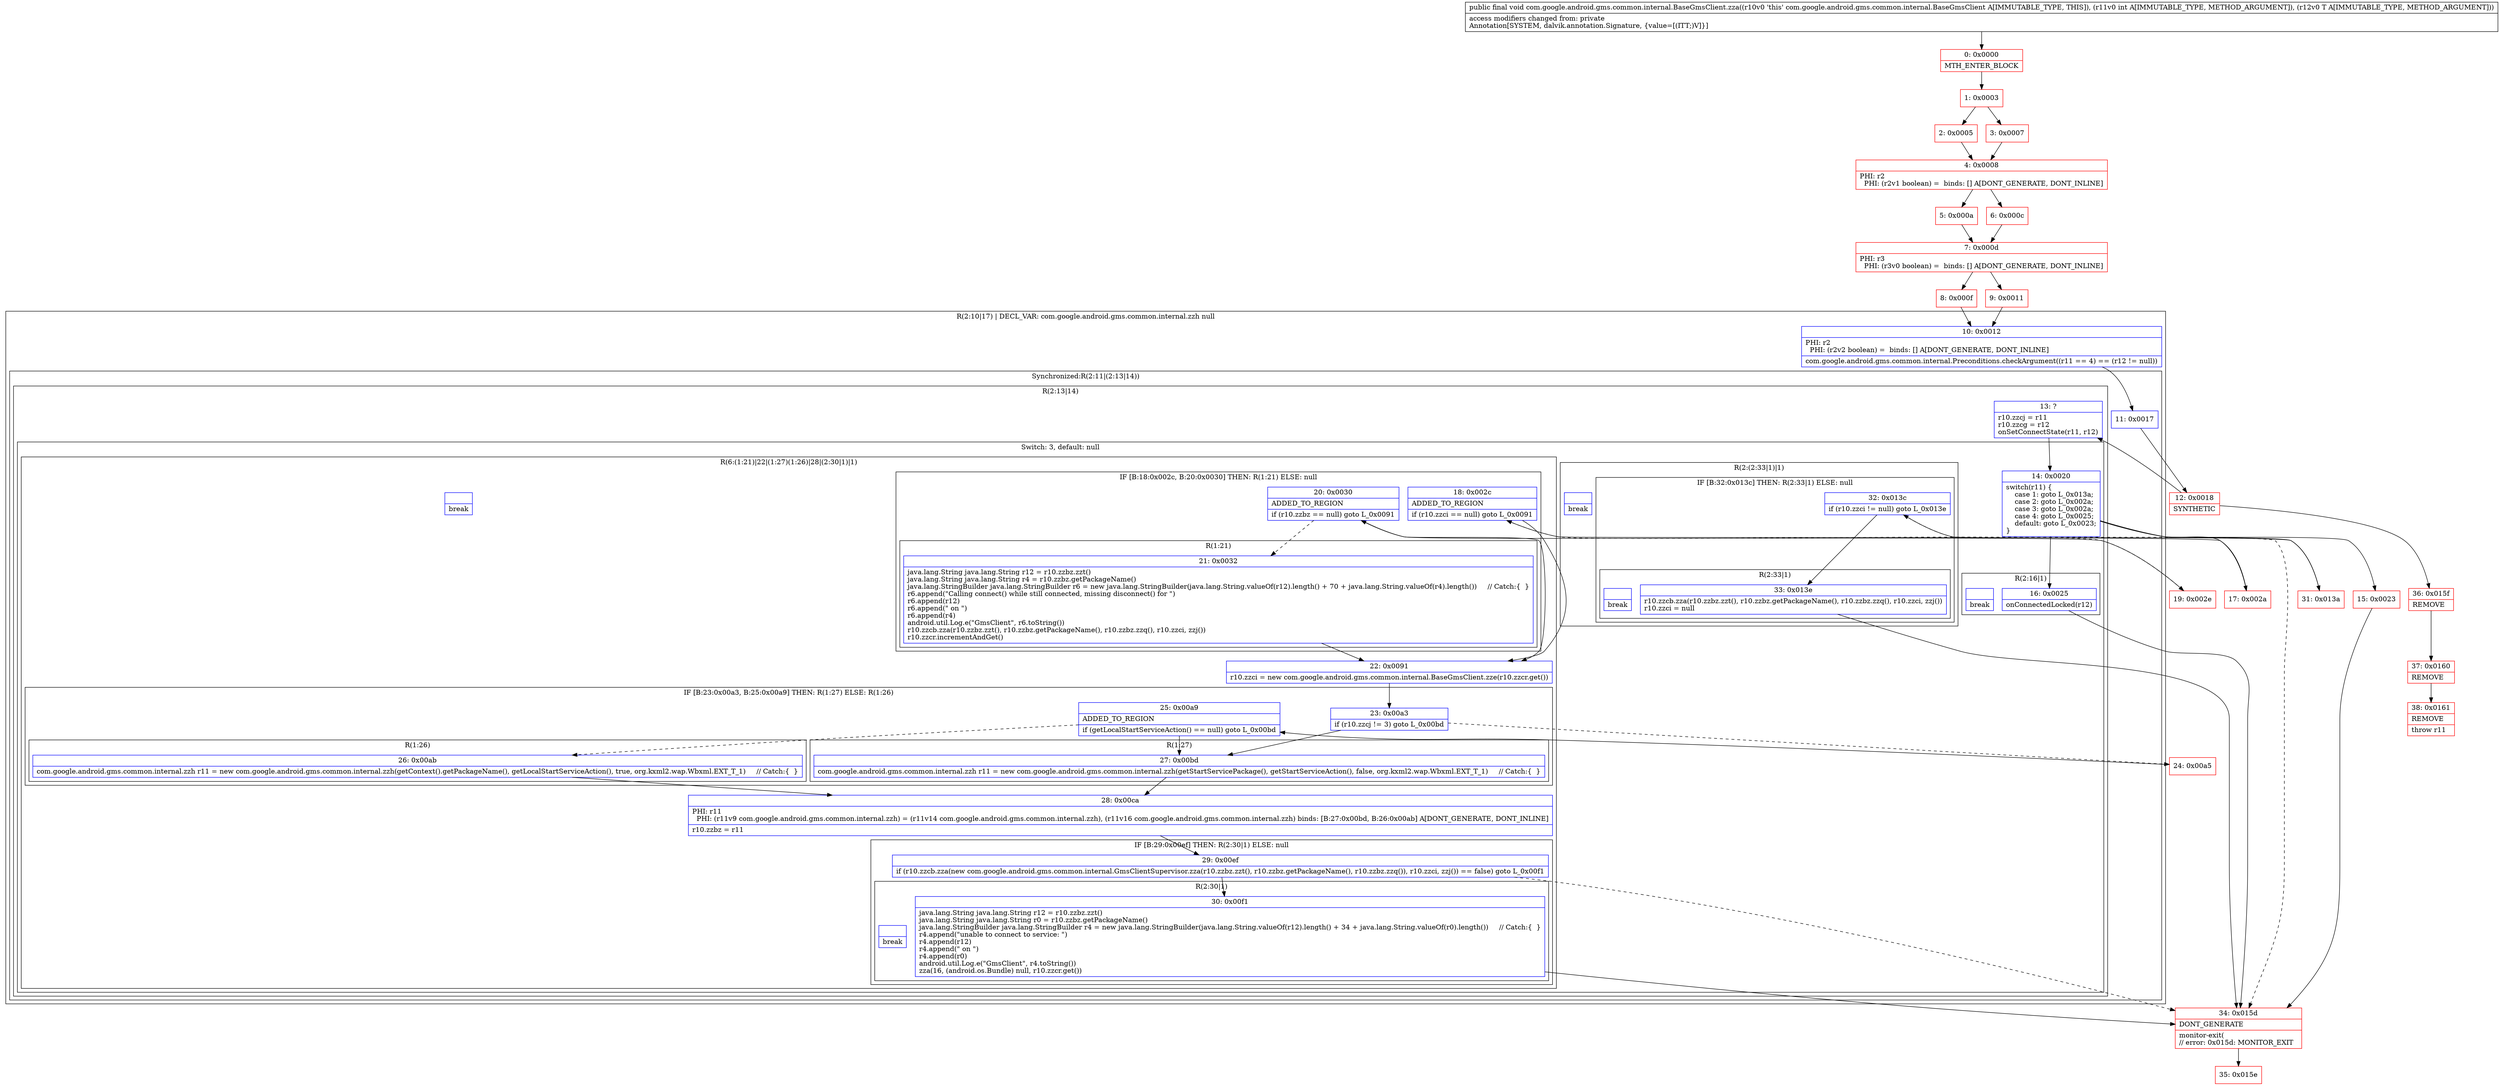 digraph "CFG forcom.google.android.gms.common.internal.BaseGmsClient.zza(ILandroid\/os\/IInterface;)V" {
subgraph cluster_Region_854500378 {
label = "R(2:10|17) | DECL_VAR: com.google.android.gms.common.internal.zzh null\l";
node [shape=record,color=blue];
Node_10 [shape=record,label="{10\:\ 0x0012|PHI: r2 \l  PHI: (r2v2 boolean) =  binds: [] A[DONT_GENERATE, DONT_INLINE]\l|com.google.android.gms.common.internal.Preconditions.checkArgument((r11 == 4) == (r12 != null))\l}"];
subgraph cluster_SynchronizedRegion_871919089 {
label = "Synchronized:R(2:11|(2:13|14))";
node [shape=record,color=blue];
Node_11 [shape=record,label="{11\:\ 0x0017}"];
subgraph cluster_Region_373962831 {
label = "R(2:13|14)";
node [shape=record,color=blue];
Node_13 [shape=record,label="{13\:\ ?|r10.zzcj = r11\lr10.zzcg = r12\lonSetConnectState(r11, r12)\l}"];
subgraph cluster_SwitchRegion_1680201010 {
label = "Switch: 3, default: null";
node [shape=record,color=blue];
Node_14 [shape=record,label="{14\:\ 0x0020|switch(r11) \{\l    case 1: goto L_0x013a;\l    case 2: goto L_0x002a;\l    case 3: goto L_0x002a;\l    case 4: goto L_0x0025;\l    default: goto L_0x0023;\l\}\l}"];
subgraph cluster_Region_598500312 {
label = "R(2:(2:33|1)|1)";
node [shape=record,color=blue];
subgraph cluster_IfRegion_1405818297 {
label = "IF [B:32:0x013c] THEN: R(2:33|1) ELSE: null";
node [shape=record,color=blue];
Node_32 [shape=record,label="{32\:\ 0x013c|if (r10.zzci != null) goto L_0x013e\l}"];
subgraph cluster_Region_344246223 {
label = "R(2:33|1)";
node [shape=record,color=blue];
Node_33 [shape=record,label="{33\:\ 0x013e|r10.zzcb.zza(r10.zzbz.zzt(), r10.zzbz.getPackageName(), r10.zzbz.zzq(), r10.zzci, zzj())\lr10.zzci = null\l}"];
Node_InsnContainer_1581386792 [shape=record,label="{|break\l}"];
}
}
Node_InsnContainer_514856603 [shape=record,label="{|break\l}"];
}
subgraph cluster_Region_358460969 {
label = "R(6:(1:21)|22|(1:27)(1:26)|28|(2:30|1)|1)";
node [shape=record,color=blue];
subgraph cluster_IfRegion_668318194 {
label = "IF [B:18:0x002c, B:20:0x0030] THEN: R(1:21) ELSE: null";
node [shape=record,color=blue];
Node_18 [shape=record,label="{18\:\ 0x002c|ADDED_TO_REGION\l|if (r10.zzci == null) goto L_0x0091\l}"];
Node_20 [shape=record,label="{20\:\ 0x0030|ADDED_TO_REGION\l|if (r10.zzbz == null) goto L_0x0091\l}"];
subgraph cluster_Region_363002816 {
label = "R(1:21)";
node [shape=record,color=blue];
Node_21 [shape=record,label="{21\:\ 0x0032|java.lang.String java.lang.String r12 = r10.zzbz.zzt()\ljava.lang.String java.lang.String r4 = r10.zzbz.getPackageName()\ljava.lang.StringBuilder java.lang.StringBuilder r6 = new java.lang.StringBuilder(java.lang.String.valueOf(r12).length() + 70 + java.lang.String.valueOf(r4).length())     \/\/ Catch:\{  \}\lr6.append(\"Calling connect() while still connected, missing disconnect() for \")\lr6.append(r12)\lr6.append(\" on \")\lr6.append(r4)\landroid.util.Log.e(\"GmsClient\", r6.toString())\lr10.zzcb.zza(r10.zzbz.zzt(), r10.zzbz.getPackageName(), r10.zzbz.zzq(), r10.zzci, zzj())\lr10.zzcr.incrementAndGet()\l}"];
}
}
Node_22 [shape=record,label="{22\:\ 0x0091|r10.zzci = new com.google.android.gms.common.internal.BaseGmsClient.zze(r10.zzcr.get())\l}"];
subgraph cluster_IfRegion_1773716076 {
label = "IF [B:23:0x00a3, B:25:0x00a9] THEN: R(1:27) ELSE: R(1:26)";
node [shape=record,color=blue];
Node_23 [shape=record,label="{23\:\ 0x00a3|if (r10.zzcj != 3) goto L_0x00bd\l}"];
Node_25 [shape=record,label="{25\:\ 0x00a9|ADDED_TO_REGION\l|if (getLocalStartServiceAction() == null) goto L_0x00bd\l}"];
subgraph cluster_Region_2072312474 {
label = "R(1:27)";
node [shape=record,color=blue];
Node_27 [shape=record,label="{27\:\ 0x00bd|com.google.android.gms.common.internal.zzh r11 = new com.google.android.gms.common.internal.zzh(getStartServicePackage(), getStartServiceAction(), false, org.kxml2.wap.Wbxml.EXT_T_1)     \/\/ Catch:\{  \}\l}"];
}
subgraph cluster_Region_2074272643 {
label = "R(1:26)";
node [shape=record,color=blue];
Node_26 [shape=record,label="{26\:\ 0x00ab|com.google.android.gms.common.internal.zzh r11 = new com.google.android.gms.common.internal.zzh(getContext().getPackageName(), getLocalStartServiceAction(), true, org.kxml2.wap.Wbxml.EXT_T_1)     \/\/ Catch:\{  \}\l}"];
}
}
Node_28 [shape=record,label="{28\:\ 0x00ca|PHI: r11 \l  PHI: (r11v9 com.google.android.gms.common.internal.zzh) = (r11v14 com.google.android.gms.common.internal.zzh), (r11v16 com.google.android.gms.common.internal.zzh) binds: [B:27:0x00bd, B:26:0x00ab] A[DONT_GENERATE, DONT_INLINE]\l|r10.zzbz = r11\l}"];
subgraph cluster_IfRegion_1998722318 {
label = "IF [B:29:0x00ef] THEN: R(2:30|1) ELSE: null";
node [shape=record,color=blue];
Node_29 [shape=record,label="{29\:\ 0x00ef|if (r10.zzcb.zza(new com.google.android.gms.common.internal.GmsClientSupervisor.zza(r10.zzbz.zzt(), r10.zzbz.getPackageName(), r10.zzbz.zzq()), r10.zzci, zzj()) == false) goto L_0x00f1\l}"];
subgraph cluster_Region_868903554 {
label = "R(2:30|1)";
node [shape=record,color=blue];
Node_30 [shape=record,label="{30\:\ 0x00f1|java.lang.String java.lang.String r12 = r10.zzbz.zzt()\ljava.lang.String java.lang.String r0 = r10.zzbz.getPackageName()\ljava.lang.StringBuilder java.lang.StringBuilder r4 = new java.lang.StringBuilder(java.lang.String.valueOf(r12).length() + 34 + java.lang.String.valueOf(r0).length())     \/\/ Catch:\{  \}\lr4.append(\"unable to connect to service: \")\lr4.append(r12)\lr4.append(\" on \")\lr4.append(r0)\landroid.util.Log.e(\"GmsClient\", r4.toString())\lzza(16, (android.os.Bundle) null, r10.zzcr.get())\l}"];
Node_InsnContainer_259445029 [shape=record,label="{|break\l}"];
}
}
Node_InsnContainer_90628880 [shape=record,label="{|break\l}"];
}
subgraph cluster_Region_719514226 {
label = "R(2:16|1)";
node [shape=record,color=blue];
Node_16 [shape=record,label="{16\:\ 0x0025|onConnectedLocked(r12)\l}"];
Node_InsnContainer_1292828741 [shape=record,label="{|break\l}"];
}
}
}
}
}
Node_0 [shape=record,color=red,label="{0\:\ 0x0000|MTH_ENTER_BLOCK\l}"];
Node_1 [shape=record,color=red,label="{1\:\ 0x0003}"];
Node_2 [shape=record,color=red,label="{2\:\ 0x0005}"];
Node_3 [shape=record,color=red,label="{3\:\ 0x0007}"];
Node_4 [shape=record,color=red,label="{4\:\ 0x0008|PHI: r2 \l  PHI: (r2v1 boolean) =  binds: [] A[DONT_GENERATE, DONT_INLINE]\l}"];
Node_5 [shape=record,color=red,label="{5\:\ 0x000a}"];
Node_6 [shape=record,color=red,label="{6\:\ 0x000c}"];
Node_7 [shape=record,color=red,label="{7\:\ 0x000d|PHI: r3 \l  PHI: (r3v0 boolean) =  binds: [] A[DONT_GENERATE, DONT_INLINE]\l}"];
Node_8 [shape=record,color=red,label="{8\:\ 0x000f}"];
Node_9 [shape=record,color=red,label="{9\:\ 0x0011}"];
Node_12 [shape=record,color=red,label="{12\:\ 0x0018|SYNTHETIC\l}"];
Node_15 [shape=record,color=red,label="{15\:\ 0x0023}"];
Node_17 [shape=record,color=red,label="{17\:\ 0x002a}"];
Node_19 [shape=record,color=red,label="{19\:\ 0x002e}"];
Node_24 [shape=record,color=red,label="{24\:\ 0x00a5}"];
Node_31 [shape=record,color=red,label="{31\:\ 0x013a}"];
Node_34 [shape=record,color=red,label="{34\:\ 0x015d|DONT_GENERATE\l|monitor\-exit(\l\/\/ error: 0x015d: MONITOR_EXIT  \l}"];
Node_35 [shape=record,color=red,label="{35\:\ 0x015e}"];
Node_36 [shape=record,color=red,label="{36\:\ 0x015f|REMOVE\l}"];
Node_37 [shape=record,color=red,label="{37\:\ 0x0160|REMOVE\l}"];
Node_38 [shape=record,color=red,label="{38\:\ 0x0161|REMOVE\l|throw r11\l}"];
MethodNode[shape=record,label="{public final void com.google.android.gms.common.internal.BaseGmsClient.zza((r10v0 'this' com.google.android.gms.common.internal.BaseGmsClient A[IMMUTABLE_TYPE, THIS]), (r11v0 int A[IMMUTABLE_TYPE, METHOD_ARGUMENT]), (r12v0 T A[IMMUTABLE_TYPE, METHOD_ARGUMENT]))  | access modifiers changed from: private\lAnnotation[SYSTEM, dalvik.annotation.Signature, \{value=[(ITT;)V]\}]\l}"];
MethodNode -> Node_0;
Node_10 -> Node_11;
Node_11 -> Node_12;
Node_13 -> Node_14;
Node_14 -> Node_15;
Node_14 -> Node_16;
Node_14 -> Node_17;
Node_14 -> Node_31;
Node_32 -> Node_33;
Node_32 -> Node_34[style=dashed];
Node_33 -> Node_34;
Node_18 -> Node_19[style=dashed];
Node_18 -> Node_22;
Node_20 -> Node_21[style=dashed];
Node_20 -> Node_22;
Node_21 -> Node_22;
Node_22 -> Node_23;
Node_23 -> Node_24[style=dashed];
Node_23 -> Node_27;
Node_25 -> Node_26[style=dashed];
Node_25 -> Node_27;
Node_27 -> Node_28;
Node_26 -> Node_28;
Node_28 -> Node_29;
Node_29 -> Node_30;
Node_29 -> Node_34[style=dashed];
Node_30 -> Node_34;
Node_16 -> Node_34;
Node_0 -> Node_1;
Node_1 -> Node_2;
Node_1 -> Node_3;
Node_2 -> Node_4;
Node_3 -> Node_4;
Node_4 -> Node_5;
Node_4 -> Node_6;
Node_5 -> Node_7;
Node_6 -> Node_7;
Node_7 -> Node_8;
Node_7 -> Node_9;
Node_8 -> Node_10;
Node_9 -> Node_10;
Node_12 -> Node_13;
Node_12 -> Node_36;
Node_15 -> Node_34;
Node_17 -> Node_18;
Node_19 -> Node_20;
Node_24 -> Node_25;
Node_31 -> Node_32;
Node_34 -> Node_35;
Node_36 -> Node_37;
Node_37 -> Node_38;
}


